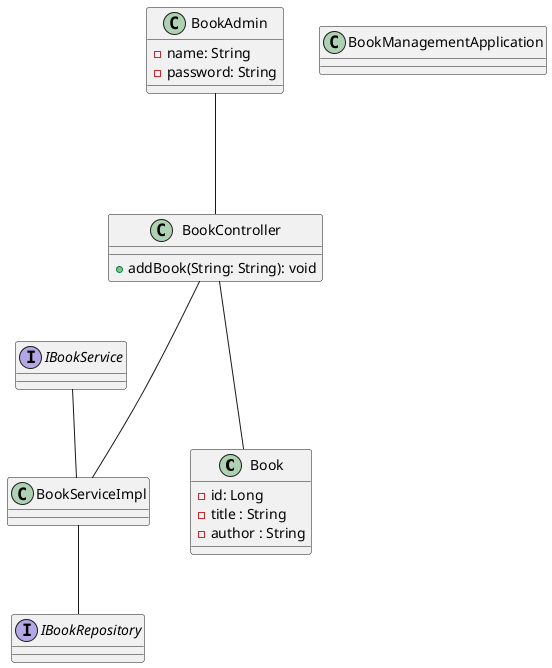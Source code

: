 @startuml

class Book {
 - id: Long
 - title : String
 - author : String
}

class BookController {
+ addBook(String: String): void
}

interface IBookRepository {

}

interface IBookService
class BookServiceImpl {
}

class BookManagementApplication

class BookAdmin {
    - name: String
    - password: String

}

BookServiceImpl -- IBookRepository
BookController --- BookServiceImpl
BookController --- Book
BookAdmin --- BookController
IBookService -- BookServiceImpl







@enduml
